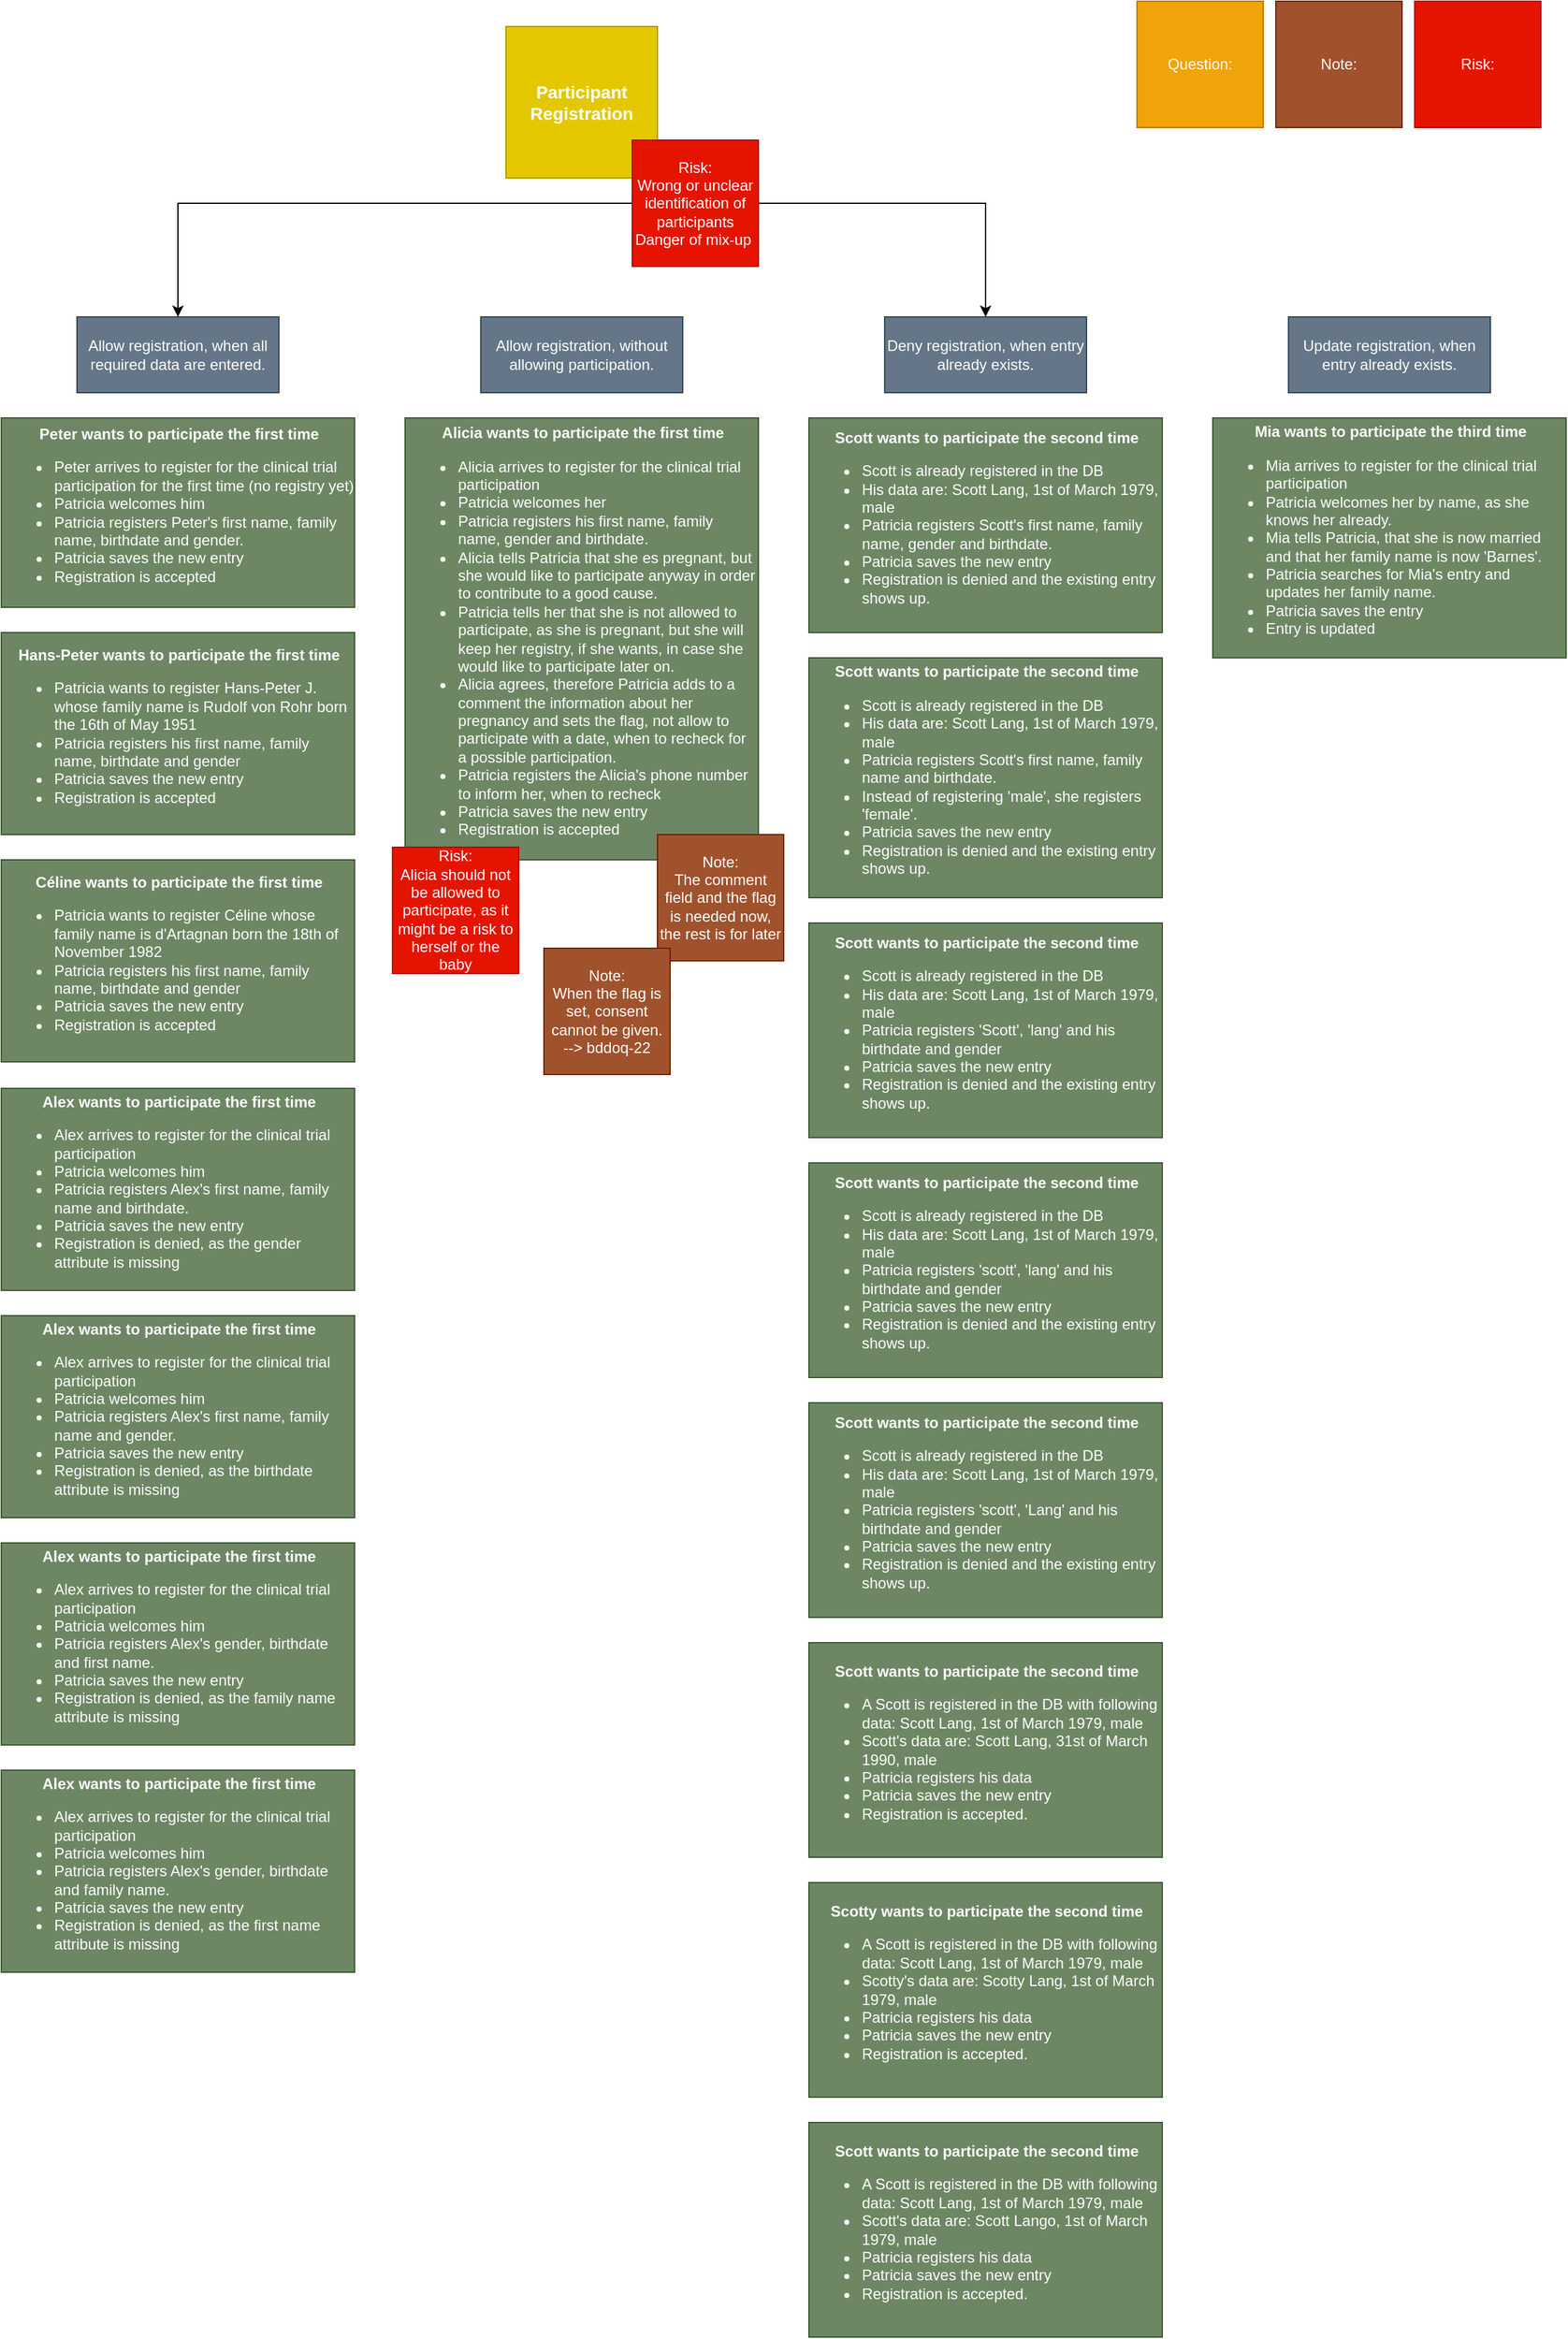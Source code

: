 <mxfile version="13.0.3" type="device"><diagram id="TZNGLyiKBYrCFd3WpfFy" name="Page-1"><mxGraphModel dx="2062" dy="1183" grid="1" gridSize="10" guides="1" tooltips="1" connect="1" arrows="1" fold="1" page="1" pageScale="1" pageWidth="827" pageHeight="1169" math="0" shadow="0"><root><mxCell id="0"/><mxCell id="1" parent="0"/><mxCell id="kvqeDExt2K666dqQOh2v-1" value="&lt;font style=&quot;font-size: 14px&quot;&gt;&lt;b&gt;Participant Registration&lt;/b&gt;&lt;/font&gt;" style="whiteSpace=wrap;html=1;aspect=fixed;fillColor=#e3c800;strokeColor=#B09500;fontColor=#ffffff;" parent="1" vertex="1"><mxGeometry x="760" y="30" width="120" height="120" as="geometry"/></mxCell><mxCell id="kvqeDExt2K666dqQOh2v-2" value="&lt;div style=&quot;text-align: center&quot;&gt;&lt;span&gt;&lt;b&gt;Peter wants to participate the first time&lt;/b&gt;&lt;/span&gt;&lt;/div&gt;&lt;ul&gt;&lt;li&gt;Peter arrives to register for the clinical trial participation for the first time (no registry yet)&lt;/li&gt;&lt;li&gt;Patricia welcomes him&lt;/li&gt;&lt;li&gt;Patricia registers Peter's first name, family name, birthdate and gender.&lt;/li&gt;&lt;li&gt;Patricia saves the new entry&lt;/li&gt;&lt;li&gt;Registration is accepted&lt;/li&gt;&lt;/ul&gt;" style="rounded=0;whiteSpace=wrap;html=1;align=left;fillColor=#6d8764;strokeColor=#3A5431;fontColor=#ffffff;" parent="1" vertex="1"><mxGeometry x="360" y="340" width="280" height="150" as="geometry"/></mxCell><mxCell id="kvqeDExt2K666dqQOh2v-4" value="Allow registration, when all required data are entered." style="rounded=0;whiteSpace=wrap;html=1;fillColor=#647687;strokeColor=#314354;fontColor=#ffffff;" parent="1" vertex="1"><mxGeometry x="420" y="260" width="160" height="60" as="geometry"/></mxCell><mxCell id="kvqeDExt2K666dqQOh2v-5" value="&lt;div style=&quot;text-align: center&quot;&gt;&lt;span&gt;&lt;b&gt;Hans-Peter wants to participate the first time&lt;/b&gt;&lt;/span&gt;&lt;/div&gt;&lt;ul&gt;&lt;li&gt;Patricia wants to register Hans-Peter J. whose family name is Rudolf von Rohr born the 16th of May 1951&lt;/li&gt;&lt;li&gt;Patricia registers his first name, family name, birthdate and gender&lt;/li&gt;&lt;li&gt;Patricia saves the new entry&lt;/li&gt;&lt;li&gt;Registration is accepted&lt;/li&gt;&lt;/ul&gt;" style="rounded=0;whiteSpace=wrap;html=1;align=left;fillColor=#6d8764;strokeColor=#3A5431;fontColor=#ffffff;" parent="1" vertex="1"><mxGeometry x="360" y="510" width="280" height="160" as="geometry"/></mxCell><mxCell id="kvqeDExt2K666dqQOh2v-6" value="&lt;div style=&quot;text-align: center&quot;&gt;&lt;span&gt;&lt;b&gt;Alicia wants to participate the first time&lt;/b&gt;&lt;/span&gt;&lt;/div&gt;&lt;ul&gt;&lt;li&gt;Alicia arrives to register for the clinical trial participation&lt;/li&gt;&lt;li&gt;Patricia welcomes her&lt;/li&gt;&lt;li&gt;Patricia registers his first name, family name, gender and birthdate.&lt;/li&gt;&lt;li&gt;Alicia tells Patricia that she es pregnant, but she would like to participate anyway in order to contribute to a good cause.&lt;/li&gt;&lt;li&gt;Patricia tells her that she is not allowed to participate, as she is pregnant, but she will keep her registry, if she wants, in case she would like to participate later on.&lt;/li&gt;&lt;li&gt;Alicia agrees, therefore Patricia adds to a comment the information about her pregnancy and sets the flag, not allow to participate with a date, when to recheck for a possible participation.&lt;/li&gt;&lt;li&gt;Patricia registers the Alicia's phone number to inform her, when to recheck&lt;/li&gt;&lt;li&gt;Patricia saves the new entry&lt;/li&gt;&lt;li&gt;Registration is accepted&lt;/li&gt;&lt;/ul&gt;" style="rounded=0;whiteSpace=wrap;html=1;align=left;fillColor=#6d8764;strokeColor=#3A5431;fontColor=#ffffff;" parent="1" vertex="1"><mxGeometry x="680" y="340" width="280" height="350" as="geometry"/></mxCell><mxCell id="kvqeDExt2K666dqQOh2v-7" value="Allow registration, without allowing participation." style="rounded=0;whiteSpace=wrap;html=1;fillColor=#647687;strokeColor=#314354;fontColor=#ffffff;" parent="1" vertex="1"><mxGeometry x="740" y="260" width="160" height="60" as="geometry"/></mxCell><mxCell id="kvqeDExt2K666dqQOh2v-9" value="&lt;div style=&quot;text-align: center&quot;&gt;&lt;span&gt;&lt;b&gt;Alex wants to participate the first time&lt;/b&gt;&lt;/span&gt;&lt;/div&gt;&lt;ul&gt;&lt;li&gt;Alex arrives to register for the clinical trial participation&lt;/li&gt;&lt;li&gt;Patricia welcomes him&lt;/li&gt;&lt;li&gt;Patricia registers Alex's first name, family name and birthdate.&lt;/li&gt;&lt;li&gt;Patricia saves the new entry&lt;/li&gt;&lt;li&gt;Registration is denied, as the gender attribute is missing&lt;/li&gt;&lt;/ul&gt;" style="rounded=0;whiteSpace=wrap;html=1;align=left;fillColor=#6d8764;strokeColor=#3A5431;fontColor=#ffffff;" parent="1" vertex="1"><mxGeometry x="360" y="871" width="280" height="160" as="geometry"/></mxCell><mxCell id="kvqeDExt2K666dqQOh2v-10" value="Deny registration, when entry already exists." style="rounded=0;whiteSpace=wrap;html=1;fillColor=#647687;strokeColor=#314354;fontColor=#ffffff;" parent="1" vertex="1"><mxGeometry x="1060" y="260" width="160" height="60" as="geometry"/></mxCell><mxCell id="kvqeDExt2K666dqQOh2v-11" value="&lt;div style=&quot;text-align: center&quot;&gt;&lt;span&gt;&lt;b&gt;Scott wants to participate the second time&lt;/b&gt;&lt;/span&gt;&lt;/div&gt;&lt;ul&gt;&lt;li&gt;Scott is already registered in the DB&lt;/li&gt;&lt;li&gt;His data are: Scott Lang, 1st of March 1979, male&lt;/li&gt;&lt;li&gt;Patricia registers Scott's first name, family name, gender and birthdate.&lt;/li&gt;&lt;li&gt;Patricia saves the new entry&lt;/li&gt;&lt;li&gt;Registration is denied and the existing entry shows up.&lt;/li&gt;&lt;/ul&gt;" style="rounded=0;whiteSpace=wrap;html=1;align=left;fillColor=#6d8764;strokeColor=#3A5431;fontColor=#ffffff;" parent="1" vertex="1"><mxGeometry x="1000" y="340" width="280" height="170" as="geometry"/></mxCell><mxCell id="rhDXQHSUQcZURmbBb0o7-2" value="Update registration, when entry already exists." style="rounded=0;whiteSpace=wrap;html=1;fillColor=#647687;strokeColor=#314354;fontColor=#ffffff;" parent="1" vertex="1"><mxGeometry x="1380" y="260" width="160" height="60" as="geometry"/></mxCell><mxCell id="rhDXQHSUQcZURmbBb0o7-3" value="&lt;div style=&quot;text-align: center&quot;&gt;&lt;span&gt;&lt;b&gt;Mia wants to participate the third time&lt;/b&gt;&lt;/span&gt;&lt;/div&gt;&lt;ul&gt;&lt;li&gt;Mia arrives to register for the clinical trial participation&lt;/li&gt;&lt;li&gt;Patricia welcomes her by name, as she knows her already.&lt;/li&gt;&lt;li&gt;Mia tells Patricia, that she is now married and that her family name is now 'Barnes'.&lt;/li&gt;&lt;li&gt;Patricia searches for Mia's entry and updates her family name.&lt;/li&gt;&lt;li&gt;Patricia saves the entry&lt;/li&gt;&lt;li&gt;Entry is updated&lt;/li&gt;&lt;/ul&gt;" style="rounded=0;whiteSpace=wrap;html=1;align=left;fillColor=#6d8764;strokeColor=#3A5431;fontColor=#ffffff;" parent="1" vertex="1"><mxGeometry x="1320" y="340" width="280" height="190" as="geometry"/></mxCell><mxCell id="rhDXQHSUQcZURmbBb0o7-4" value="&lt;div style=&quot;text-align: center&quot;&gt;&lt;span&gt;&lt;b&gt;Alex wants to participate the first time&lt;/b&gt;&lt;/span&gt;&lt;/div&gt;&lt;ul&gt;&lt;li&gt;Alex arrives to register for the clinical trial participation&lt;/li&gt;&lt;li&gt;Patricia welcomes him&lt;/li&gt;&lt;li&gt;Patricia registers Alex's first name, family name and gender.&lt;/li&gt;&lt;li&gt;Patricia saves the new entry&lt;/li&gt;&lt;li&gt;Registration is denied, as the birthdate attribute is missing&lt;/li&gt;&lt;/ul&gt;" style="rounded=0;whiteSpace=wrap;html=1;align=left;fillColor=#6d8764;strokeColor=#3A5431;fontColor=#ffffff;" parent="1" vertex="1"><mxGeometry x="360" y="1051" width="280" height="160" as="geometry"/></mxCell><mxCell id="rhDXQHSUQcZURmbBb0o7-5" value="&lt;div style=&quot;text-align: center&quot;&gt;&lt;span&gt;&lt;b&gt;Alex wants to participate the first time&lt;/b&gt;&lt;/span&gt;&lt;/div&gt;&lt;ul&gt;&lt;li&gt;Alex arrives to register for the clinical trial participation&lt;/li&gt;&lt;li&gt;Patricia welcomes him&lt;/li&gt;&lt;li&gt;Patricia registers Alex's gender, birthdate and first name.&lt;/li&gt;&lt;li&gt;Patricia saves the new entry&lt;/li&gt;&lt;li&gt;Registration is denied, as the family name attribute is missing&lt;/li&gt;&lt;/ul&gt;" style="rounded=0;whiteSpace=wrap;html=1;align=left;fillColor=#6d8764;strokeColor=#3A5431;fontColor=#ffffff;" parent="1" vertex="1"><mxGeometry x="360" y="1231" width="280" height="160" as="geometry"/></mxCell><mxCell id="rhDXQHSUQcZURmbBb0o7-7" value="&lt;div style=&quot;text-align: center&quot;&gt;&lt;span&gt;&lt;b&gt;Alex wants to participate the first time&lt;/b&gt;&lt;/span&gt;&lt;/div&gt;&lt;ul&gt;&lt;li&gt;Alex arrives to register for the clinical trial participation&lt;/li&gt;&lt;li&gt;Patricia welcomes him&lt;/li&gt;&lt;li&gt;Patricia registers Alex's gender, birthdate and family name.&lt;/li&gt;&lt;li&gt;Patricia saves the new entry&lt;/li&gt;&lt;li&gt;Registration is denied, as the first name attribute is missing&lt;/li&gt;&lt;/ul&gt;" style="rounded=0;whiteSpace=wrap;html=1;align=left;fillColor=#6d8764;strokeColor=#3A5431;fontColor=#ffffff;" parent="1" vertex="1"><mxGeometry x="360" y="1411" width="280" height="160" as="geometry"/></mxCell><mxCell id="rhDXQHSUQcZURmbBb0o7-8" value="Note:&lt;br&gt;The comment field and the flag is needed now, the rest is for later" style="whiteSpace=wrap;html=1;aspect=fixed;fillColor=#a0522d;strokeColor=#6D1F00;fontColor=#ffffff;" parent="1" vertex="1"><mxGeometry x="880" y="670" width="100" height="100" as="geometry"/></mxCell><mxCell id="rhDXQHSUQcZURmbBb0o7-9" value="Risk:" style="whiteSpace=wrap;html=1;aspect=fixed;fillColor=#e51400;strokeColor=#B20000;fontColor=#ffffff;" parent="1" vertex="1"><mxGeometry x="1480" y="10" width="100" height="100" as="geometry"/></mxCell><mxCell id="rhDXQHSUQcZURmbBb0o7-10" value="Note:&lt;br&gt;" style="whiteSpace=wrap;html=1;aspect=fixed;fillColor=#a0522d;strokeColor=#6D1F00;fontColor=#ffffff;" parent="1" vertex="1"><mxGeometry x="1370" y="10" width="100" height="100" as="geometry"/></mxCell><mxCell id="rhDXQHSUQcZURmbBb0o7-12" value="Question:" style="whiteSpace=wrap;html=1;aspect=fixed;fillColor=#f0a30a;strokeColor=#BD7000;fontColor=#ffffff;" parent="1" vertex="1"><mxGeometry x="1260" y="10" width="100" height="100" as="geometry"/></mxCell><mxCell id="rhDXQHSUQcZURmbBb0o7-15" style="edgeStyle=orthogonalEdgeStyle;rounded=0;orthogonalLoop=1;jettySize=auto;html=1;" parent="1" source="rhDXQHSUQcZURmbBb0o7-13" target="kvqeDExt2K666dqQOh2v-10" edge="1"><mxGeometry relative="1" as="geometry"/></mxCell><mxCell id="rhDXQHSUQcZURmbBb0o7-18" style="edgeStyle=orthogonalEdgeStyle;rounded=0;orthogonalLoop=1;jettySize=auto;html=1;entryX=0.5;entryY=0;entryDx=0;entryDy=0;" parent="1" source="rhDXQHSUQcZURmbBb0o7-13" target="kvqeDExt2K666dqQOh2v-4" edge="1"><mxGeometry relative="1" as="geometry"/></mxCell><mxCell id="rhDXQHSUQcZURmbBb0o7-13" value="Risk: &lt;br&gt;Wrong or unclear identification of participants&lt;br&gt;Danger of mix-up&amp;nbsp;" style="whiteSpace=wrap;html=1;aspect=fixed;fillColor=#e51400;strokeColor=#B20000;fontColor=#ffffff;" parent="1" vertex="1"><mxGeometry x="860" y="120" width="100" height="100" as="geometry"/></mxCell><mxCell id="rhDXQHSUQcZURmbBb0o7-19" value="Risk:&lt;br&gt;Alicia should not be allowed to participate, as it might be a risk to herself or the baby" style="whiteSpace=wrap;html=1;aspect=fixed;fillColor=#e51400;strokeColor=#B20000;fontColor=#ffffff;" parent="1" vertex="1"><mxGeometry x="670" y="680" width="100" height="100" as="geometry"/></mxCell><mxCell id="rhDXQHSUQcZURmbBb0o7-20" value="Note:&lt;br&gt;When the flag is set, consent cannot be given.&lt;br&gt;--&amp;gt; bddoq-22" style="whiteSpace=wrap;html=1;aspect=fixed;fillColor=#a0522d;strokeColor=#6D1F00;fontColor=#ffffff;" parent="1" vertex="1"><mxGeometry x="790" y="760" width="100" height="100" as="geometry"/></mxCell><mxCell id="0OURADOfklE6zVPyVC5J-1" value="&lt;div style=&quot;text-align: center&quot;&gt;&lt;span&gt;&lt;b&gt;Céline wants to participate the first time&lt;/b&gt;&lt;/span&gt;&lt;/div&gt;&lt;ul&gt;&lt;li&gt;Patricia wants to register Céline whose family name is d'Artagnan born the 18th of November 1982&lt;/li&gt;&lt;li&gt;Patricia registers his first name, family name, birthdate and gender&lt;/li&gt;&lt;li&gt;Patricia saves the new entry&lt;/li&gt;&lt;li&gt;Registration is accepted&lt;/li&gt;&lt;/ul&gt;" style="rounded=0;whiteSpace=wrap;html=1;align=left;fillColor=#6d8764;strokeColor=#3A5431;fontColor=#ffffff;" vertex="1" parent="1"><mxGeometry x="360" y="690" width="280" height="160" as="geometry"/></mxCell><mxCell id="0OURADOfklE6zVPyVC5J-3" value="&lt;div style=&quot;text-align: center&quot;&gt;&lt;span&gt;&lt;b&gt;Scott wants to participate the second time&lt;/b&gt;&lt;/span&gt;&lt;/div&gt;&lt;ul&gt;&lt;li&gt;Scott is already registered in the DB&lt;/li&gt;&lt;li&gt;His data are: Scott Lang, 1st of March 1979, male&lt;/li&gt;&lt;li&gt;Patricia registers 'Scott', 'lang' and his birthdate and gender&lt;/li&gt;&lt;li&gt;Patricia saves the new entry&lt;/li&gt;&lt;li&gt;Registration is denied and the existing entry shows up.&lt;/li&gt;&lt;/ul&gt;" style="rounded=0;whiteSpace=wrap;html=1;align=left;fillColor=#6d8764;strokeColor=#3A5431;fontColor=#ffffff;" vertex="1" parent="1"><mxGeometry x="1000" y="740" width="280" height="170" as="geometry"/></mxCell><mxCell id="0OURADOfklE6zVPyVC5J-4" value="&lt;div style=&quot;text-align: center&quot;&gt;&lt;span&gt;&lt;b&gt;Scott wants to participate the second time&lt;/b&gt;&lt;/span&gt;&lt;/div&gt;&lt;ul&gt;&lt;li&gt;Scott is already registered in the DB&lt;/li&gt;&lt;li&gt;His data are: Scott Lang, 1st of March 1979, male&lt;/li&gt;&lt;li&gt;Patricia registers 'scott', 'lang' and his birthdate and gender&lt;/li&gt;&lt;li&gt;Patricia saves the new entry&lt;/li&gt;&lt;li&gt;Registration is denied and the existing entry shows up.&lt;/li&gt;&lt;/ul&gt;" style="rounded=0;whiteSpace=wrap;html=1;align=left;fillColor=#6d8764;strokeColor=#3A5431;fontColor=#ffffff;" vertex="1" parent="1"><mxGeometry x="1000" y="930" width="280" height="170" as="geometry"/></mxCell><mxCell id="0OURADOfklE6zVPyVC5J-5" value="&lt;div style=&quot;text-align: center&quot;&gt;&lt;span&gt;&lt;b&gt;Scott wants to participate the second time&lt;/b&gt;&lt;/span&gt;&lt;/div&gt;&lt;ul&gt;&lt;li&gt;Scott is already registered in the DB&lt;/li&gt;&lt;li&gt;His data are: Scott Lang, 1st of March 1979, male&lt;/li&gt;&lt;li&gt;Patricia registers 'scott', 'Lang' and his birthdate and gen&lt;span style=&quot;font-family: monospace ; font-size: 0px&quot;&gt;%3CmxGraphModel%3E%3Croot%3E%3CmxCell%20id%3D%220%22%2F%3E%3CmxCell%20id%3D%221%22%20parent%3D%220%22%2F%3E%3CmxCell%20id%3D%222%22%20value%3D%22%26lt%3Bdiv%20style%3D%26quot%3Btext-align%3A%20center%26quot%3B%26gt%3B%26lt%3Bspan%26gt%3B%26lt%3Bb%26gt%3BScott%20wants%20to%20participate%20the%20second%20time%26lt%3B%2Fb%26gt%3B%26lt%3B%2Fspan%26gt%3B%26lt%3B%2Fdiv%26gt%3B%26lt%3Bul%26gt%3B%26lt%3Bli%26gt%3BScott%20is%20already%20registered%20in%20the%20DB%26lt%3B%2Fli%26gt%3B%26lt%3Bli%26gt%3BHis%20data%20are%3A%20Scott%20Lang%2C%201st%20of%20March%201979%2C%20male%26lt%3B%2Fli%26gt%3B%26lt%3Bli%26gt%3BPatricia%20registers%20'Scott'%2C%20'lang%20and%20his%20birthdate%20and%20gender%26lt%3B%2Fli%26gt%3B%26lt%3Bli%26gt%3BPatricia%20saves%20the%20new%20entry%26lt%3B%2Fli%26gt%3B%26lt%3Bli%26gt%3BRegistration%20is%20denied%20and%20the%20existing%20entry%20shows%20up.%26lt%3B%2Fli%26gt%3B%26lt%3B%2Ful%26gt%3B%22%20style%3D%22rounded%3D0%3BwhiteSpace%3Dwrap%3Bhtml%3D1%3Balign%3Dleft%3BfillColor%3D%236d8764%3BstrokeColor%3D%233A5431%3BfontColor%3D%23ffffff%3B%22%20vertex%3D%221%22%20parent%3D%221%22%3E%3CmxGeometry%20x%3D%221000%22%20y%3D%22530%22%20width%3D%22280%22%20height%3D%22170%22%20as%3D%22geometry%22%2F%3E%3C%2FmxCell%3E%3C%2Froot%3E%3C%2FmxGraphModel%3E&lt;/span&gt;der&lt;/li&gt;&lt;li&gt;Patricia saves the new entry&lt;/li&gt;&lt;li&gt;Registration is denied and the existing entry shows up.&lt;/li&gt;&lt;/ul&gt;" style="rounded=0;whiteSpace=wrap;html=1;align=left;fillColor=#6d8764;strokeColor=#3A5431;fontColor=#ffffff;" vertex="1" parent="1"><mxGeometry x="1000" y="1120" width="280" height="170" as="geometry"/></mxCell><mxCell id="0OURADOfklE6zVPyVC5J-6" value="&lt;div style=&quot;text-align: center&quot;&gt;&lt;span&gt;&lt;b&gt;Scott wants to participate the second time&lt;/b&gt;&lt;/span&gt;&lt;/div&gt;&lt;ul&gt;&lt;li&gt;A Scott is registered in the DB with following data: Scott Lang, 1st of March 1979, male&lt;/li&gt;&lt;li&gt;Scott's data are: Scott Lang, 31st of March 1990, male&lt;/li&gt;&lt;li&gt;Patricia registers his data&lt;/li&gt;&lt;li&gt;Patricia saves the new entry&lt;/li&gt;&lt;li&gt;Registration is accepted.&lt;/li&gt;&lt;/ul&gt;" style="rounded=0;whiteSpace=wrap;html=1;align=left;fillColor=#6d8764;strokeColor=#3A5431;fontColor=#ffffff;" vertex="1" parent="1"><mxGeometry x="1000" y="1310" width="280" height="170" as="geometry"/></mxCell><mxCell id="0OURADOfklE6zVPyVC5J-7" value="&lt;div style=&quot;text-align: center&quot;&gt;&lt;span&gt;&lt;b&gt;Scotty wants to participate the second time&lt;/b&gt;&lt;/span&gt;&lt;/div&gt;&lt;ul&gt;&lt;li&gt;A Scott is registered in the DB with following data: Scott Lang, 1st of March 1979, male&lt;/li&gt;&lt;li&gt;Scotty's data are: Scotty Lang, 1st of March 1979, male&lt;/li&gt;&lt;li&gt;Patricia registers his data&lt;/li&gt;&lt;li&gt;Patricia saves the new entry&lt;/li&gt;&lt;li&gt;Registration is accepted.&lt;/li&gt;&lt;/ul&gt;" style="rounded=0;whiteSpace=wrap;html=1;align=left;fillColor=#6d8764;strokeColor=#3A5431;fontColor=#ffffff;" vertex="1" parent="1"><mxGeometry x="1000" y="1500" width="280" height="170" as="geometry"/></mxCell><mxCell id="0OURADOfklE6zVPyVC5J-8" value="&lt;div style=&quot;text-align: center&quot;&gt;&lt;span&gt;&lt;b&gt;Scott wants to participate the second time&lt;/b&gt;&lt;/span&gt;&lt;/div&gt;&lt;ul&gt;&lt;li&gt;A Scott is registered in the DB with following data: Scott Lang, 1st of March 1979, male&lt;/li&gt;&lt;li&gt;Scott's data are: Scott Lango, 1st of March 1979, male&lt;/li&gt;&lt;li&gt;Patricia registers his data&lt;/li&gt;&lt;li&gt;Patricia saves the new entry&lt;/li&gt;&lt;li&gt;Registration is accepted.&lt;/li&gt;&lt;/ul&gt;" style="rounded=0;whiteSpace=wrap;html=1;align=left;fillColor=#6d8764;strokeColor=#3A5431;fontColor=#ffffff;" vertex="1" parent="1"><mxGeometry x="1000" y="1690" width="280" height="170" as="geometry"/></mxCell><mxCell id="0OURADOfklE6zVPyVC5J-9" value="&lt;div style=&quot;text-align: center&quot;&gt;&lt;span&gt;&lt;b&gt;Scott wants to participate the second time&lt;/b&gt;&lt;/span&gt;&lt;/div&gt;&lt;ul&gt;&lt;li&gt;Scott is already registered in the DB&lt;/li&gt;&lt;li&gt;His data are: Scott Lang, 1st of March 1979, male&lt;/li&gt;&lt;li&gt;Patricia registers Scott's first name, family name and birthdate.&lt;/li&gt;&lt;li&gt;Instead of registering 'male', she registers 'female'.&lt;/li&gt;&lt;li&gt;Patricia saves the new entry&lt;/li&gt;&lt;li&gt;Registration is denied and the existing entry shows up.&lt;/li&gt;&lt;/ul&gt;" style="rounded=0;whiteSpace=wrap;html=1;align=left;fillColor=#6d8764;strokeColor=#3A5431;fontColor=#ffffff;" vertex="1" parent="1"><mxGeometry x="1000" y="530" width="280" height="190" as="geometry"/></mxCell></root></mxGraphModel></diagram></mxfile>